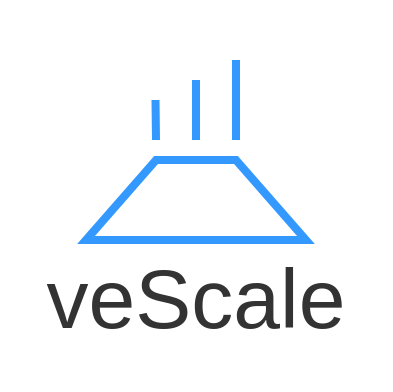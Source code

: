 <mxfile version="23.1.5" type="device">
  <diagram name="Page-1" id="IkTIo2W84xr3qizVQh_Z">
    <mxGraphModel dx="735" dy="483" grid="1" gridSize="10" guides="1" tooltips="1" connect="1" arrows="1" fold="1" page="1" pageScale="1" pageWidth="850" pageHeight="1100" math="0" shadow="0">
      <root>
        <mxCell id="0" />
        <mxCell id="1" parent="0" />
        <mxCell id="Ci-mhQPUg_75TSeiISrQ-10" value="" style="whiteSpace=wrap;html=1;aspect=fixed;strokeColor=none;" vertex="1" parent="1">
          <mxGeometry x="307.5" y="10" width="195" height="195" as="geometry" />
        </mxCell>
        <mxCell id="Ci-mhQPUg_75TSeiISrQ-11" value="" style="group" vertex="1" connectable="0" parent="1">
          <mxGeometry x="350" y="40" width="110" height="135" as="geometry" />
        </mxCell>
        <mxCell id="Ci-mhQPUg_75TSeiISrQ-6" value="" style="group" vertex="1" connectable="0" parent="Ci-mhQPUg_75TSeiISrQ-11">
          <mxGeometry width="110" height="90" as="geometry" />
        </mxCell>
        <mxCell id="Ci-mhQPUg_75TSeiISrQ-2" value="" style="shape=trapezoid;perimeter=trapezoidPerimeter;whiteSpace=wrap;html=1;fixedSize=1;size=35;strokeWidth=4;strokeColor=#3399FF;fontColor=#3399FF;" vertex="1" parent="Ci-mhQPUg_75TSeiISrQ-6">
          <mxGeometry y="50" width="110" height="40" as="geometry" />
        </mxCell>
        <mxCell id="Ci-mhQPUg_75TSeiISrQ-3" value="" style="endArrow=none;html=1;rounded=0;strokeWidth=4;startArrow=none;startFill=0;endFill=0;strokeColor=#3399FF;fontColor=#007FFF;" edge="1" parent="Ci-mhQPUg_75TSeiISrQ-6">
          <mxGeometry width="50" height="50" relative="1" as="geometry">
            <mxPoint x="34.75" y="20" as="sourcePoint" />
            <mxPoint x="35" y="40" as="targetPoint" />
          </mxGeometry>
        </mxCell>
        <mxCell id="Ci-mhQPUg_75TSeiISrQ-4" value="" style="endArrow=none;html=1;rounded=0;strokeWidth=4;startArrow=none;startFill=0;endFill=0;strokeColor=#3399FF;fontColor=#007FFF;" edge="1" parent="Ci-mhQPUg_75TSeiISrQ-6">
          <mxGeometry width="50" height="50" relative="1" as="geometry">
            <mxPoint x="75" as="sourcePoint" />
            <mxPoint x="75" y="40" as="targetPoint" />
          </mxGeometry>
        </mxCell>
        <mxCell id="Ci-mhQPUg_75TSeiISrQ-5" value="" style="endArrow=none;html=1;rounded=0;strokeWidth=4;startArrow=none;startFill=0;endFill=0;strokeColor=#3399FF;fontColor=#007FFF;" edge="1" parent="Ci-mhQPUg_75TSeiISrQ-6">
          <mxGeometry width="50" height="50" relative="1" as="geometry">
            <mxPoint x="55" y="10" as="sourcePoint" />
            <mxPoint x="55" y="40" as="targetPoint" />
          </mxGeometry>
        </mxCell>
        <mxCell id="Ci-mhQPUg_75TSeiISrQ-7" value="&lt;span style=&quot;font-size: 42px;&quot;&gt;veScale&lt;/span&gt;" style="text;html=1;align=center;verticalAlign=middle;whiteSpace=wrap;rounded=0;strokeWidth=3;fontSize=42;fontFamily=Helvetica;fontStyle=0;fontColor=#333333;" vertex="1" parent="Ci-mhQPUg_75TSeiISrQ-11">
          <mxGeometry x="25" y="105" width="60" height="30" as="geometry" />
        </mxCell>
      </root>
    </mxGraphModel>
  </diagram>
</mxfile>
